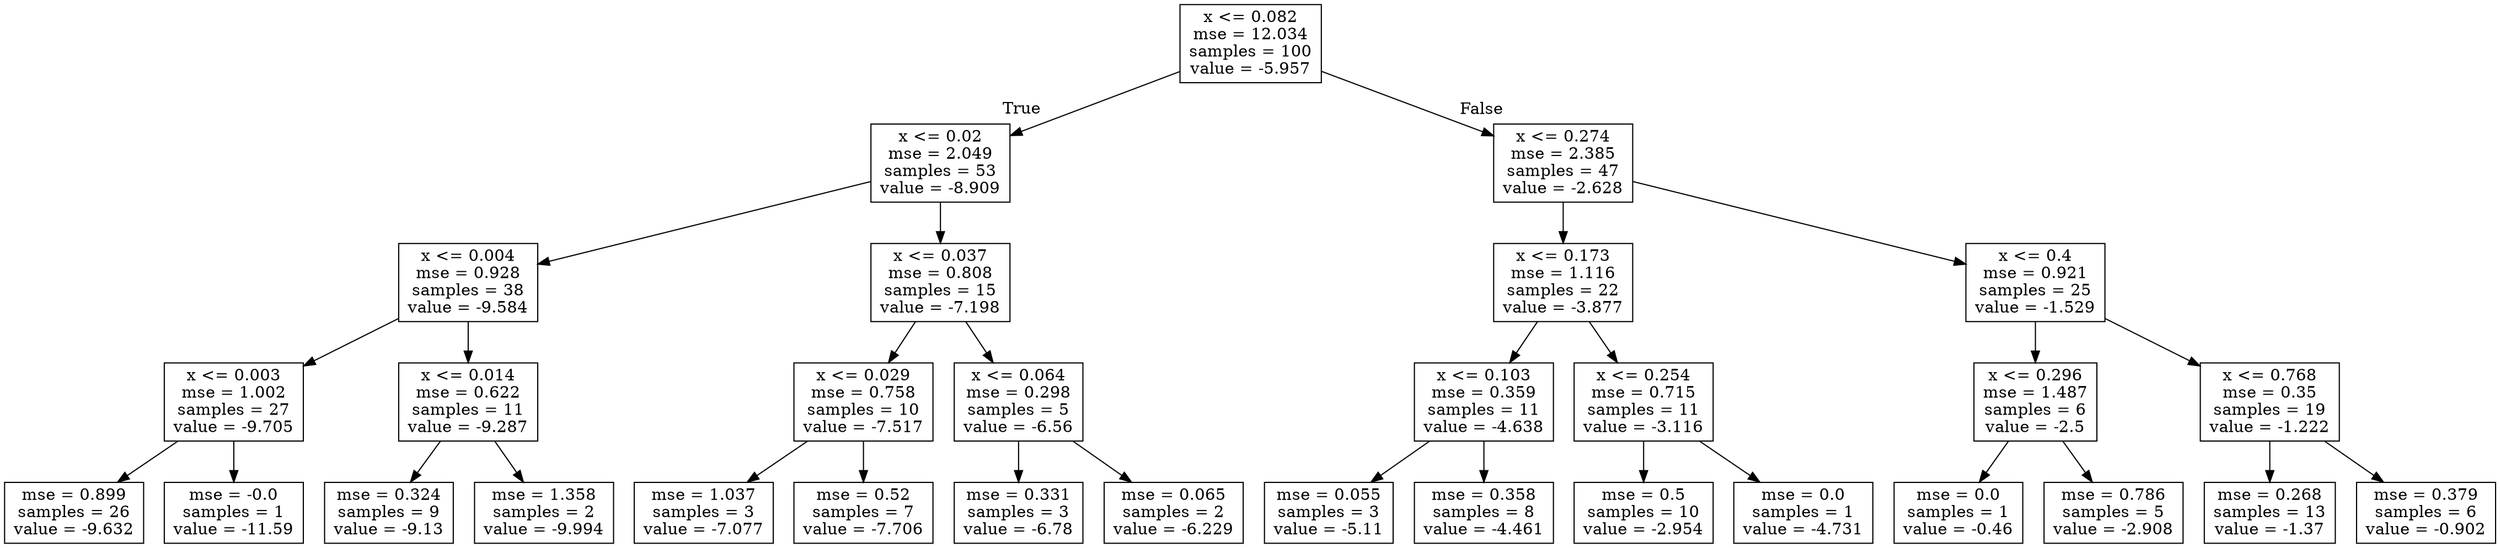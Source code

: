 digraph Tree {
node [shape=box] ;
0 [label="x <= 0.082\nmse = 12.034\nsamples = 100\nvalue = -5.957"] ;
1 [label="x <= 0.02\nmse = 2.049\nsamples = 53\nvalue = -8.909"] ;
0 -> 1 [labeldistance=2.5, labelangle=45, headlabel="True"] ;
2 [label="x <= 0.004\nmse = 0.928\nsamples = 38\nvalue = -9.584"] ;
1 -> 2 ;
3 [label="x <= 0.003\nmse = 1.002\nsamples = 27\nvalue = -9.705"] ;
2 -> 3 ;
4 [label="mse = 0.899\nsamples = 26\nvalue = -9.632"] ;
3 -> 4 ;
5 [label="mse = -0.0\nsamples = 1\nvalue = -11.59"] ;
3 -> 5 ;
6 [label="x <= 0.014\nmse = 0.622\nsamples = 11\nvalue = -9.287"] ;
2 -> 6 ;
7 [label="mse = 0.324\nsamples = 9\nvalue = -9.13"] ;
6 -> 7 ;
8 [label="mse = 1.358\nsamples = 2\nvalue = -9.994"] ;
6 -> 8 ;
9 [label="x <= 0.037\nmse = 0.808\nsamples = 15\nvalue = -7.198"] ;
1 -> 9 ;
10 [label="x <= 0.029\nmse = 0.758\nsamples = 10\nvalue = -7.517"] ;
9 -> 10 ;
11 [label="mse = 1.037\nsamples = 3\nvalue = -7.077"] ;
10 -> 11 ;
12 [label="mse = 0.52\nsamples = 7\nvalue = -7.706"] ;
10 -> 12 ;
13 [label="x <= 0.064\nmse = 0.298\nsamples = 5\nvalue = -6.56"] ;
9 -> 13 ;
14 [label="mse = 0.331\nsamples = 3\nvalue = -6.78"] ;
13 -> 14 ;
15 [label="mse = 0.065\nsamples = 2\nvalue = -6.229"] ;
13 -> 15 ;
16 [label="x <= 0.274\nmse = 2.385\nsamples = 47\nvalue = -2.628"] ;
0 -> 16 [labeldistance=2.5, labelangle=-45, headlabel="False"] ;
17 [label="x <= 0.173\nmse = 1.116\nsamples = 22\nvalue = -3.877"] ;
16 -> 17 ;
18 [label="x <= 0.103\nmse = 0.359\nsamples = 11\nvalue = -4.638"] ;
17 -> 18 ;
19 [label="mse = 0.055\nsamples = 3\nvalue = -5.11"] ;
18 -> 19 ;
20 [label="mse = 0.358\nsamples = 8\nvalue = -4.461"] ;
18 -> 20 ;
21 [label="x <= 0.254\nmse = 0.715\nsamples = 11\nvalue = -3.116"] ;
17 -> 21 ;
22 [label="mse = 0.5\nsamples = 10\nvalue = -2.954"] ;
21 -> 22 ;
23 [label="mse = 0.0\nsamples = 1\nvalue = -4.731"] ;
21 -> 23 ;
24 [label="x <= 0.4\nmse = 0.921\nsamples = 25\nvalue = -1.529"] ;
16 -> 24 ;
25 [label="x <= 0.296\nmse = 1.487\nsamples = 6\nvalue = -2.5"] ;
24 -> 25 ;
26 [label="mse = 0.0\nsamples = 1\nvalue = -0.46"] ;
25 -> 26 ;
27 [label="mse = 0.786\nsamples = 5\nvalue = -2.908"] ;
25 -> 27 ;
28 [label="x <= 0.768\nmse = 0.35\nsamples = 19\nvalue = -1.222"] ;
24 -> 28 ;
29 [label="mse = 0.268\nsamples = 13\nvalue = -1.37"] ;
28 -> 29 ;
30 [label="mse = 0.379\nsamples = 6\nvalue = -0.902"] ;
28 -> 30 ;
}